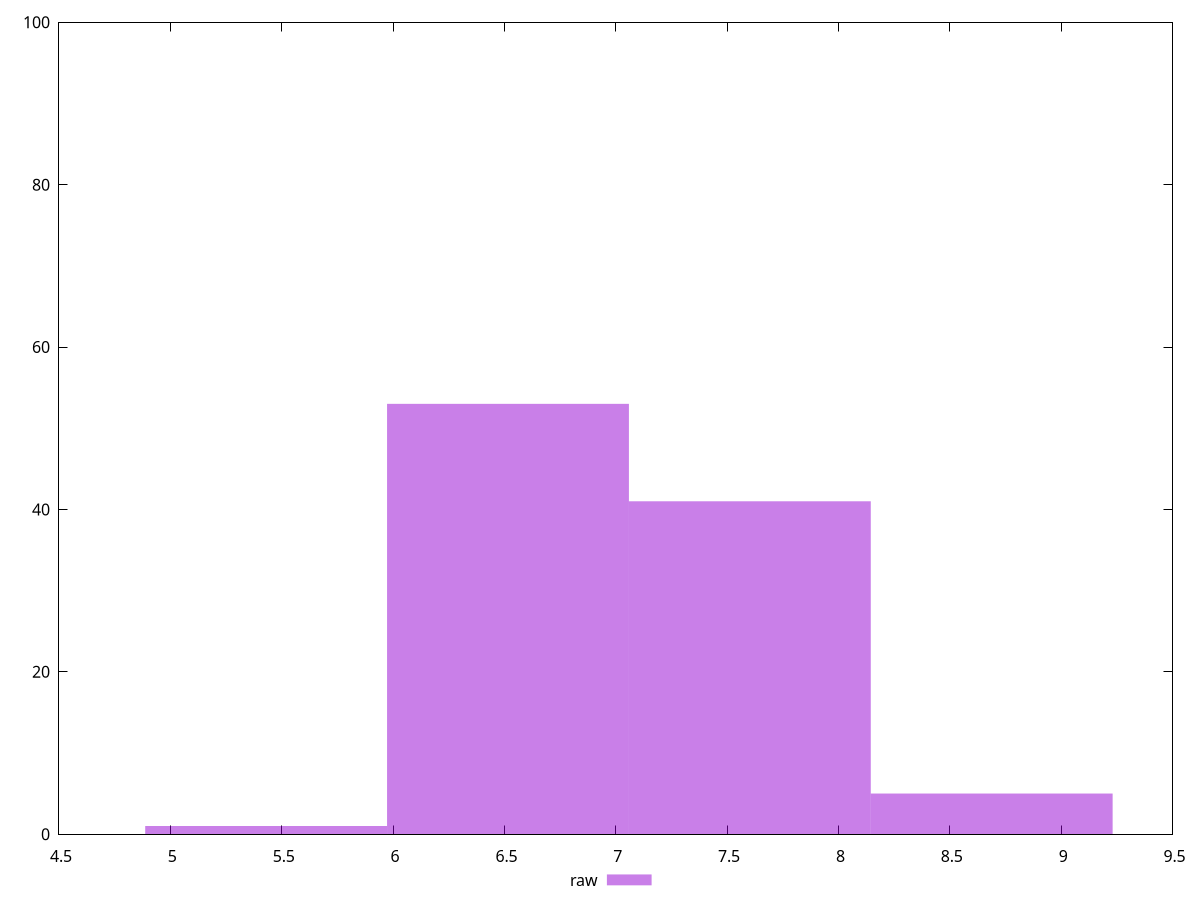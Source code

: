 reset
set terminal svg size 640, 490 enhanced background rgb 'white'
set output "reprap/bootup-time/samples/pages+cached+noexternal+nofonts+nosvg+noimg+nocss+nojs/raw/histogram.svg"

$raw <<EOF
7.602132845958025 41
6.516113867964021 53
8.688151823952028 5
5.430094889970017 1
EOF

set key outside below
set boxwidth 1.0860189779940035
set yrange [0:100]
set style fill transparent solid 0.5 noborder

plot \
  $raw title "raw" with boxes, \


reset